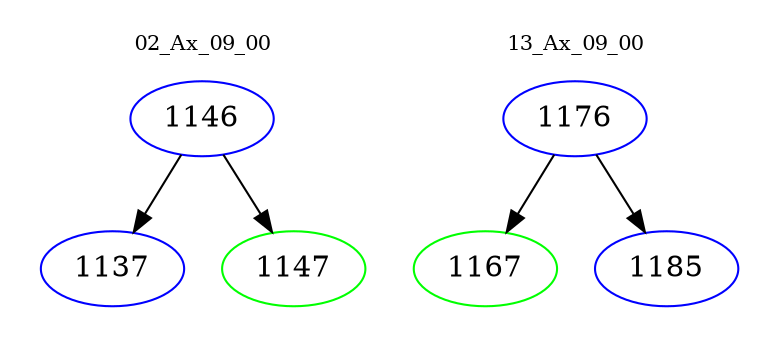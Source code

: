 digraph{
subgraph cluster_0 {
color = white
label = "02_Ax_09_00";
fontsize=10;
T0_1146 [label="1146", color="blue"]
T0_1146 -> T0_1137 [color="black"]
T0_1137 [label="1137", color="blue"]
T0_1146 -> T0_1147 [color="black"]
T0_1147 [label="1147", color="green"]
}
subgraph cluster_1 {
color = white
label = "13_Ax_09_00";
fontsize=10;
T1_1176 [label="1176", color="blue"]
T1_1176 -> T1_1167 [color="black"]
T1_1167 [label="1167", color="green"]
T1_1176 -> T1_1185 [color="black"]
T1_1185 [label="1185", color="blue"]
}
}
